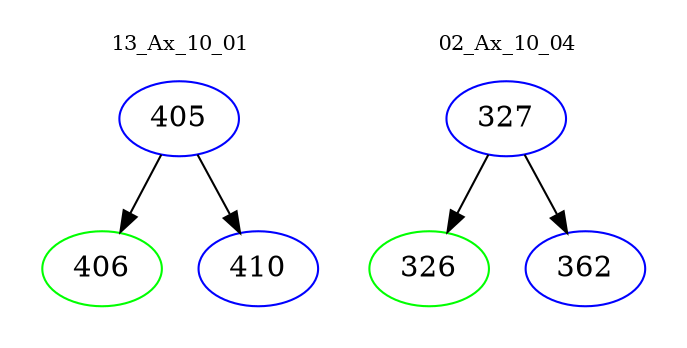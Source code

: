 digraph{
subgraph cluster_0 {
color = white
label = "13_Ax_10_01";
fontsize=10;
T0_405 [label="405", color="blue"]
T0_405 -> T0_406 [color="black"]
T0_406 [label="406", color="green"]
T0_405 -> T0_410 [color="black"]
T0_410 [label="410", color="blue"]
}
subgraph cluster_1 {
color = white
label = "02_Ax_10_04";
fontsize=10;
T1_327 [label="327", color="blue"]
T1_327 -> T1_326 [color="black"]
T1_326 [label="326", color="green"]
T1_327 -> T1_362 [color="black"]
T1_362 [label="362", color="blue"]
}
}
